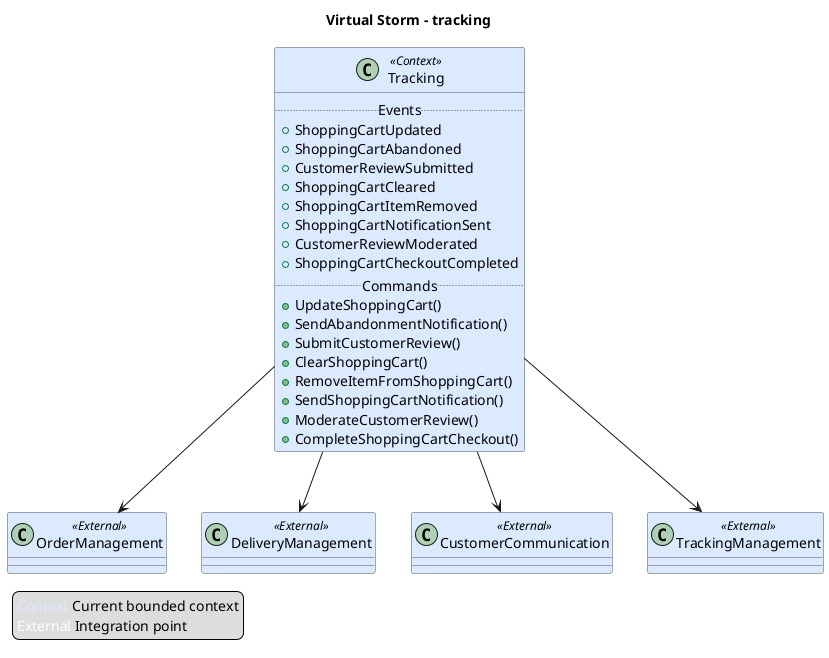 @startuml
title Virtual Storm – tracking
skinparam class {
    BackgroundColor #dbeafe
    BorderColor #4b5563
  }
class Tracking <<Context>> {
  .. Events ..
  + ShoppingCartUpdated
  + ShoppingCartAbandoned
  + CustomerReviewSubmitted
  + ShoppingCartCleared
  + ShoppingCartItemRemoved
  + ShoppingCartNotificationSent
  + CustomerReviewModerated
  + ShoppingCartCheckoutCompleted
  .. Commands ..
  + UpdateShoppingCart()
  + SendAbandonmentNotification()
  + SubmitCustomerReview()
  + ClearShoppingCart()
  + RemoveItemFromShoppingCart()
  + SendShoppingCartNotification()
  + ModerateCustomerReview()
  + CompleteShoppingCartCheckout()
}
class OrderManagement <<External>>
Tracking --> OrderManagement
class DeliveryManagement <<External>>
Tracking --> DeliveryManagement
class CustomerCommunication <<External>>
Tracking --> CustomerCommunication
class TrackingManagement <<External>>
Tracking --> TrackingManagement
legend left
<color:#dbeafe>Context</color> Current bounded context
<color:#ffffff>External</color> Integration point
endlegend
@enduml